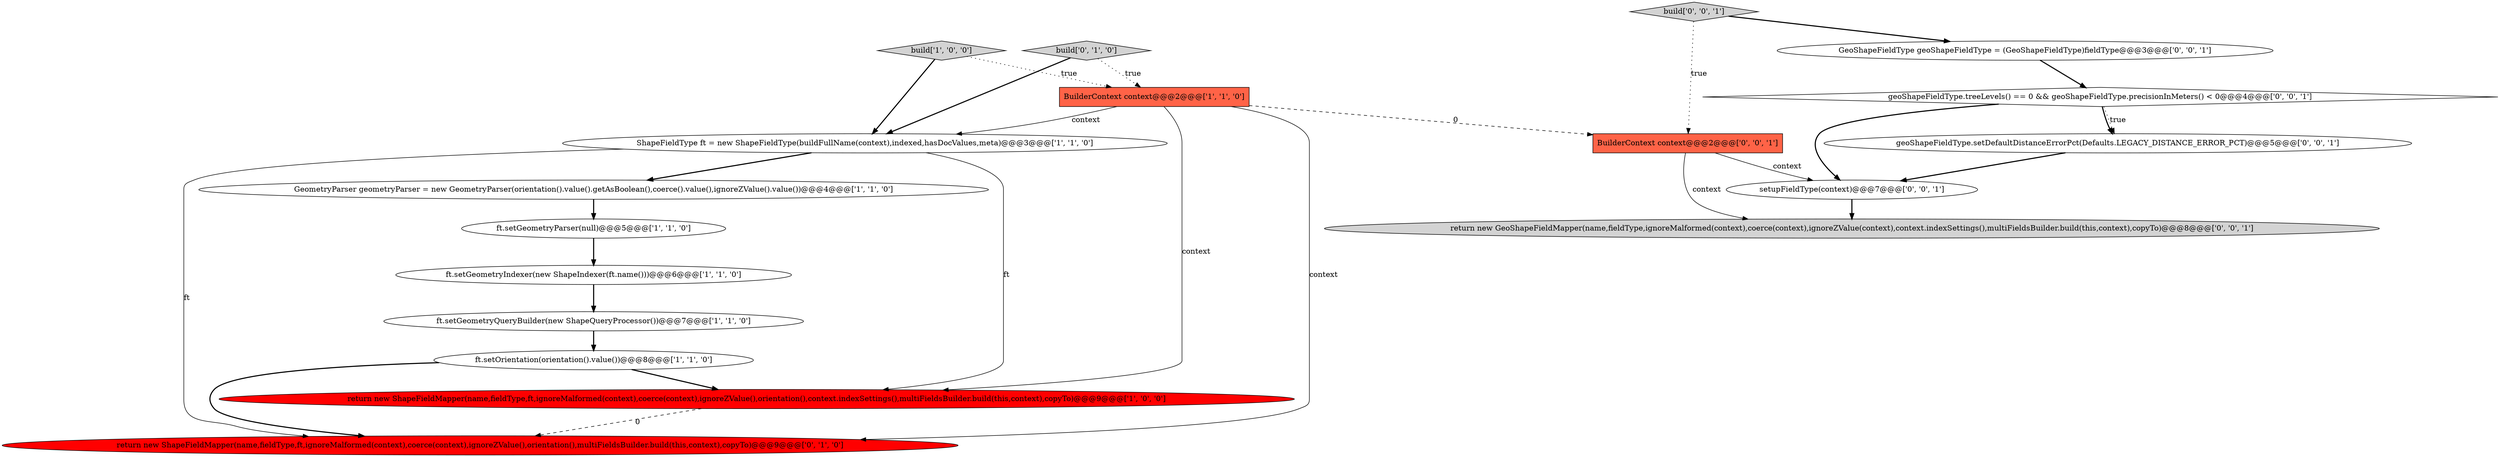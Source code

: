 digraph {
1 [style = filled, label = "build['1', '0', '0']", fillcolor = lightgray, shape = diamond image = "AAA0AAABBB1BBB"];
3 [style = filled, label = "GeometryParser geometryParser = new GeometryParser(orientation().value().getAsBoolean(),coerce().value(),ignoreZValue().value())@@@4@@@['1', '1', '0']", fillcolor = white, shape = ellipse image = "AAA0AAABBB1BBB"];
4 [style = filled, label = "BuilderContext context@@@2@@@['1', '1', '0']", fillcolor = tomato, shape = box image = "AAA0AAABBB1BBB"];
8 [style = filled, label = "ft.setOrientation(orientation().value())@@@8@@@['1', '1', '0']", fillcolor = white, shape = ellipse image = "AAA0AAABBB1BBB"];
5 [style = filled, label = "ShapeFieldType ft = new ShapeFieldType(buildFullName(context),indexed,hasDocValues,meta)@@@3@@@['1', '1', '0']", fillcolor = white, shape = ellipse image = "AAA0AAABBB1BBB"];
11 [style = filled, label = "geoShapeFieldType.treeLevels() == 0 && geoShapeFieldType.precisionInMeters() < 0@@@4@@@['0', '0', '1']", fillcolor = white, shape = diamond image = "AAA0AAABBB3BBB"];
16 [style = filled, label = "GeoShapeFieldType geoShapeFieldType = (GeoShapeFieldType)fieldType@@@3@@@['0', '0', '1']", fillcolor = white, shape = ellipse image = "AAA0AAABBB3BBB"];
13 [style = filled, label = "setupFieldType(context)@@@7@@@['0', '0', '1']", fillcolor = white, shape = ellipse image = "AAA0AAABBB3BBB"];
17 [style = filled, label = "build['0', '0', '1']", fillcolor = lightgray, shape = diamond image = "AAA0AAABBB3BBB"];
2 [style = filled, label = "return new ShapeFieldMapper(name,fieldType,ft,ignoreMalformed(context),coerce(context),ignoreZValue(),orientation(),context.indexSettings(),multiFieldsBuilder.build(this,context),copyTo)@@@9@@@['1', '0', '0']", fillcolor = red, shape = ellipse image = "AAA1AAABBB1BBB"];
9 [style = filled, label = "return new ShapeFieldMapper(name,fieldType,ft,ignoreMalformed(context),coerce(context),ignoreZValue(),orientation(),multiFieldsBuilder.build(this,context),copyTo)@@@9@@@['0', '1', '0']", fillcolor = red, shape = ellipse image = "AAA1AAABBB2BBB"];
10 [style = filled, label = "build['0', '1', '0']", fillcolor = lightgray, shape = diamond image = "AAA0AAABBB2BBB"];
12 [style = filled, label = "return new GeoShapeFieldMapper(name,fieldType,ignoreMalformed(context),coerce(context),ignoreZValue(context),context.indexSettings(),multiFieldsBuilder.build(this,context),copyTo)@@@8@@@['0', '0', '1']", fillcolor = lightgray, shape = ellipse image = "AAA0AAABBB3BBB"];
7 [style = filled, label = "ft.setGeometryIndexer(new ShapeIndexer(ft.name()))@@@6@@@['1', '1', '0']", fillcolor = white, shape = ellipse image = "AAA0AAABBB1BBB"];
6 [style = filled, label = "ft.setGeometryParser(null)@@@5@@@['1', '1', '0']", fillcolor = white, shape = ellipse image = "AAA0AAABBB1BBB"];
0 [style = filled, label = "ft.setGeometryQueryBuilder(new ShapeQueryProcessor())@@@7@@@['1', '1', '0']", fillcolor = white, shape = ellipse image = "AAA0AAABBB1BBB"];
15 [style = filled, label = "BuilderContext context@@@2@@@['0', '0', '1']", fillcolor = tomato, shape = box image = "AAA0AAABBB3BBB"];
14 [style = filled, label = "geoShapeFieldType.setDefaultDistanceErrorPct(Defaults.LEGACY_DISTANCE_ERROR_PCT)@@@5@@@['0', '0', '1']", fillcolor = white, shape = ellipse image = "AAA0AAABBB3BBB"];
1->5 [style = bold, label=""];
5->3 [style = bold, label=""];
16->11 [style = bold, label=""];
11->14 [style = bold, label=""];
11->14 [style = dotted, label="true"];
3->6 [style = bold, label=""];
7->0 [style = bold, label=""];
1->4 [style = dotted, label="true"];
15->12 [style = solid, label="context"];
13->12 [style = bold, label=""];
17->15 [style = dotted, label="true"];
10->5 [style = bold, label=""];
8->2 [style = bold, label=""];
2->9 [style = dashed, label="0"];
4->9 [style = solid, label="context"];
15->13 [style = solid, label="context"];
4->15 [style = dashed, label="0"];
11->13 [style = bold, label=""];
0->8 [style = bold, label=""];
8->9 [style = bold, label=""];
4->2 [style = solid, label="context"];
4->5 [style = solid, label="context"];
5->9 [style = solid, label="ft"];
14->13 [style = bold, label=""];
10->4 [style = dotted, label="true"];
6->7 [style = bold, label=""];
17->16 [style = bold, label=""];
5->2 [style = solid, label="ft"];
}
